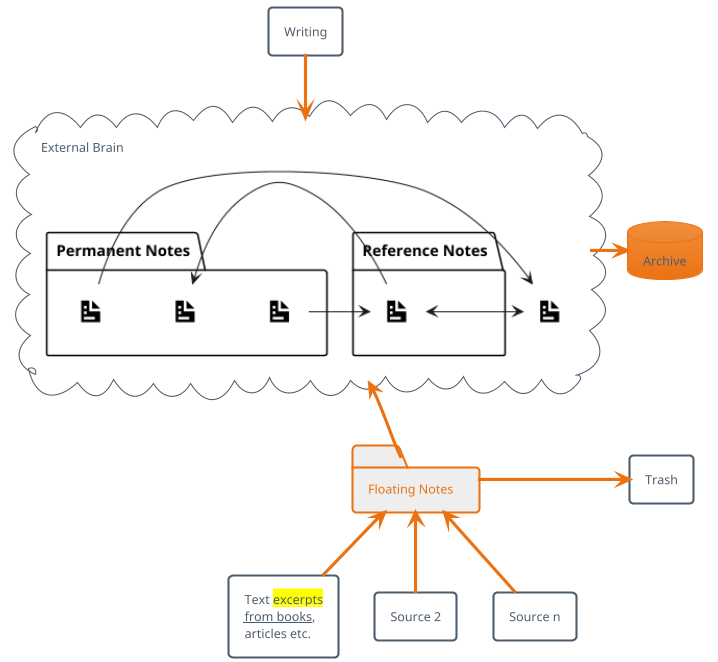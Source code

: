@startuml
!theme aws-orange

'Comment following line before commit
!$approach = "luhmann"

!$label ?= { 
    "purpose": "Purpose", 
    "container1": "Container 1", 
    "container2": "Container 2",
    "inbox": "Inbox",
    "source1": "Source 1"
    } 

!if ($approach == "luhmann")
!$label = {
    "purpose": "Writing",
    "container1": "Reference Notes",
    "container2": "Permanent Notes",
    "inbox": "Floating Notes",
    "source1": "Text <u><back:yellow>excerpts</back> from books</u>, articles etc."
    }
!endif

rectangle $label.purpose as Purpose

' subgraph for alignment with surrounding nodes
' cf. http://www.forum.plantuml.net/10464/component-arrows-starting-wrong-side-component-components
cloud Brain #white [
External Brain
{{
    folder "$label.container2" as c2 {
        label c2.1 as "<size:30><&document></size>"
        label c2.2 as "<size:30><&document></size>"
        label c2.3 as "<size:30><&document></size>"
    }

    folder "$label.container1" as c1 {
        label c1.1 as "<size:30><&document></size>"
    }

    label free1 as "<size:30><&document></size>"

    c2.1 -> c1.1
    c1.1 -> c2.3
    c2.2 -> free1
    free1 -> c1.1
    c1.1 -> free1
}}
] 

folder "$label.inbox" as Inbox

together {
    rectangle Trash
    database Archive
}

' Formating help
Archive -[hidden]d-> Trash
'Purpose -[hidden]d-> Inbox

skinparam WrapWidth 100 

rectangle "$label.source1" as Source1
rectangle "Source 2" as Source2
rectangle "Source n" as Source3


Brain -r-> Archive
Inbox -r-> Trash
Purpose -d-> Brain
Inbox -u-> Brain

Source1 -u-> Inbox
Source2 -u-> Inbox
Source3 -u-> Inbox

@enduml